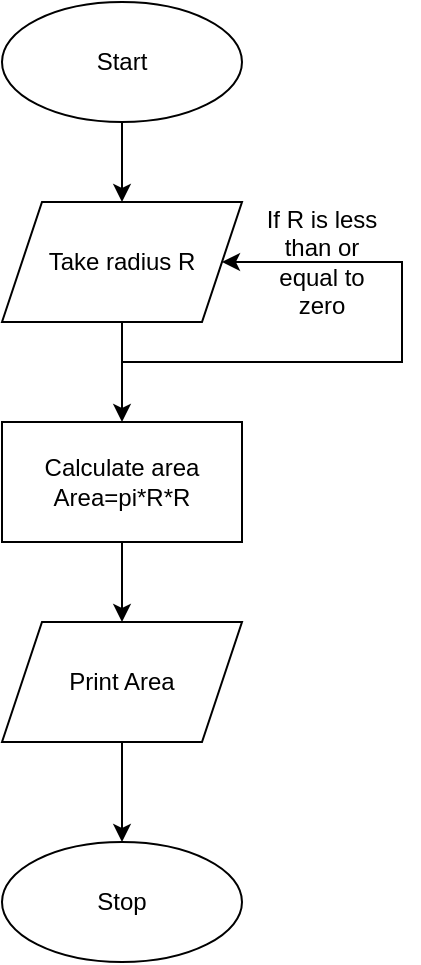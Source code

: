 <mxfile version="20.8.16" type="device"><diagram id="C5RBs43oDa-KdzZeNtuy" name="Page-1"><mxGraphModel dx="1387" dy="796" grid="1" gridSize="10" guides="1" tooltips="1" connect="1" arrows="1" fold="1" page="1" pageScale="1" pageWidth="827" pageHeight="1169" math="0" shadow="0"><root><mxCell id="WIyWlLk6GJQsqaUBKTNV-0"/><mxCell id="WIyWlLk6GJQsqaUBKTNV-1" parent="WIyWlLk6GJQsqaUBKTNV-0"/><mxCell id="MG0QSCl2Ej6PTXbsZELG-0" value="" style="endArrow=classic;html=1;rounded=0;exitX=0.5;exitY=1;exitDx=0;exitDy=0;" parent="WIyWlLk6GJQsqaUBKTNV-1" target="MG0QSCl2Ej6PTXbsZELG-1" edge="1"><mxGeometry width="50" height="50" relative="1" as="geometry"><mxPoint x="220" y="120" as="sourcePoint"/><mxPoint x="220" y="160" as="targetPoint"/></mxGeometry></mxCell><mxCell id="MG0QSCl2Ej6PTXbsZELG-1" value="Take radius R" style="shape=parallelogram;perimeter=parallelogramPerimeter;whiteSpace=wrap;html=1;fixedSize=1;" parent="WIyWlLk6GJQsqaUBKTNV-1" vertex="1"><mxGeometry x="160" y="160" width="120" height="60" as="geometry"/></mxCell><mxCell id="MG0QSCl2Ej6PTXbsZELG-3" value="Calculate area&lt;br&gt;Area=pi*R*R" style="rounded=0;whiteSpace=wrap;html=1;" parent="WIyWlLk6GJQsqaUBKTNV-1" vertex="1"><mxGeometry x="160" y="270" width="120" height="60" as="geometry"/></mxCell><mxCell id="MG0QSCl2Ej6PTXbsZELG-4" value="" style="endArrow=classic;html=1;rounded=0;exitX=0.5;exitY=1;exitDx=0;exitDy=0;entryX=0.5;entryY=0;entryDx=0;entryDy=0;" parent="WIyWlLk6GJQsqaUBKTNV-1" source="MG0QSCl2Ej6PTXbsZELG-1" target="MG0QSCl2Ej6PTXbsZELG-3" edge="1"><mxGeometry width="50" height="50" relative="1" as="geometry"><mxPoint x="390" y="430" as="sourcePoint"/><mxPoint x="440" y="380" as="targetPoint"/></mxGeometry></mxCell><mxCell id="MG0QSCl2Ej6PTXbsZELG-5" value="Print Area" style="shape=parallelogram;perimeter=parallelogramPerimeter;whiteSpace=wrap;html=1;fixedSize=1;" parent="WIyWlLk6GJQsqaUBKTNV-1" vertex="1"><mxGeometry x="160" y="370" width="120" height="60" as="geometry"/></mxCell><mxCell id="MG0QSCl2Ej6PTXbsZELG-6" value="" style="endArrow=classic;html=1;rounded=0;exitX=0.5;exitY=1;exitDx=0;exitDy=0;entryX=0.5;entryY=0;entryDx=0;entryDy=0;" parent="WIyWlLk6GJQsqaUBKTNV-1" source="MG0QSCl2Ej6PTXbsZELG-3" target="MG0QSCl2Ej6PTXbsZELG-5" edge="1"><mxGeometry width="50" height="50" relative="1" as="geometry"><mxPoint x="390" y="430" as="sourcePoint"/><mxPoint x="210" y="360" as="targetPoint"/></mxGeometry></mxCell><mxCell id="MG0QSCl2Ej6PTXbsZELG-7" value="" style="endArrow=classic;html=1;rounded=0;exitX=0.5;exitY=1;exitDx=0;exitDy=0;entryX=0.5;entryY=0;entryDx=0;entryDy=0;" parent="WIyWlLk6GJQsqaUBKTNV-1" source="MG0QSCl2Ej6PTXbsZELG-5" edge="1"><mxGeometry width="50" height="50" relative="1" as="geometry"><mxPoint x="390" y="430" as="sourcePoint"/><mxPoint x="220" y="480" as="targetPoint"/></mxGeometry></mxCell><mxCell id="MG0QSCl2Ej6PTXbsZELG-8" value="" style="endArrow=classic;html=1;rounded=0;entryX=1;entryY=0.5;entryDx=0;entryDy=0;" parent="WIyWlLk6GJQsqaUBKTNV-1" target="MG0QSCl2Ej6PTXbsZELG-1" edge="1"><mxGeometry width="50" height="50" relative="1" as="geometry"><mxPoint x="220" y="240" as="sourcePoint"/><mxPoint x="440" y="380" as="targetPoint"/><Array as="points"><mxPoint x="360" y="240"/><mxPoint x="360" y="190"/></Array></mxGeometry></mxCell><mxCell id="MG0QSCl2Ej6PTXbsZELG-9" value="If R is less than or equal to zero" style="text;html=1;strokeColor=none;fillColor=none;align=center;verticalAlign=middle;whiteSpace=wrap;rounded=0;" parent="WIyWlLk6GJQsqaUBKTNV-1" vertex="1"><mxGeometry x="290" y="175" width="60" height="30" as="geometry"/></mxCell><mxCell id="zmSdKGglJr05aO30yQjR-0" value="Start" style="ellipse;whiteSpace=wrap;html=1;" vertex="1" parent="WIyWlLk6GJQsqaUBKTNV-1"><mxGeometry x="160" y="60" width="120" height="60" as="geometry"/></mxCell><mxCell id="zmSdKGglJr05aO30yQjR-1" value="Stop" style="ellipse;whiteSpace=wrap;html=1;" vertex="1" parent="WIyWlLk6GJQsqaUBKTNV-1"><mxGeometry x="160" y="480" width="120" height="60" as="geometry"/></mxCell></root></mxGraphModel></diagram></mxfile>